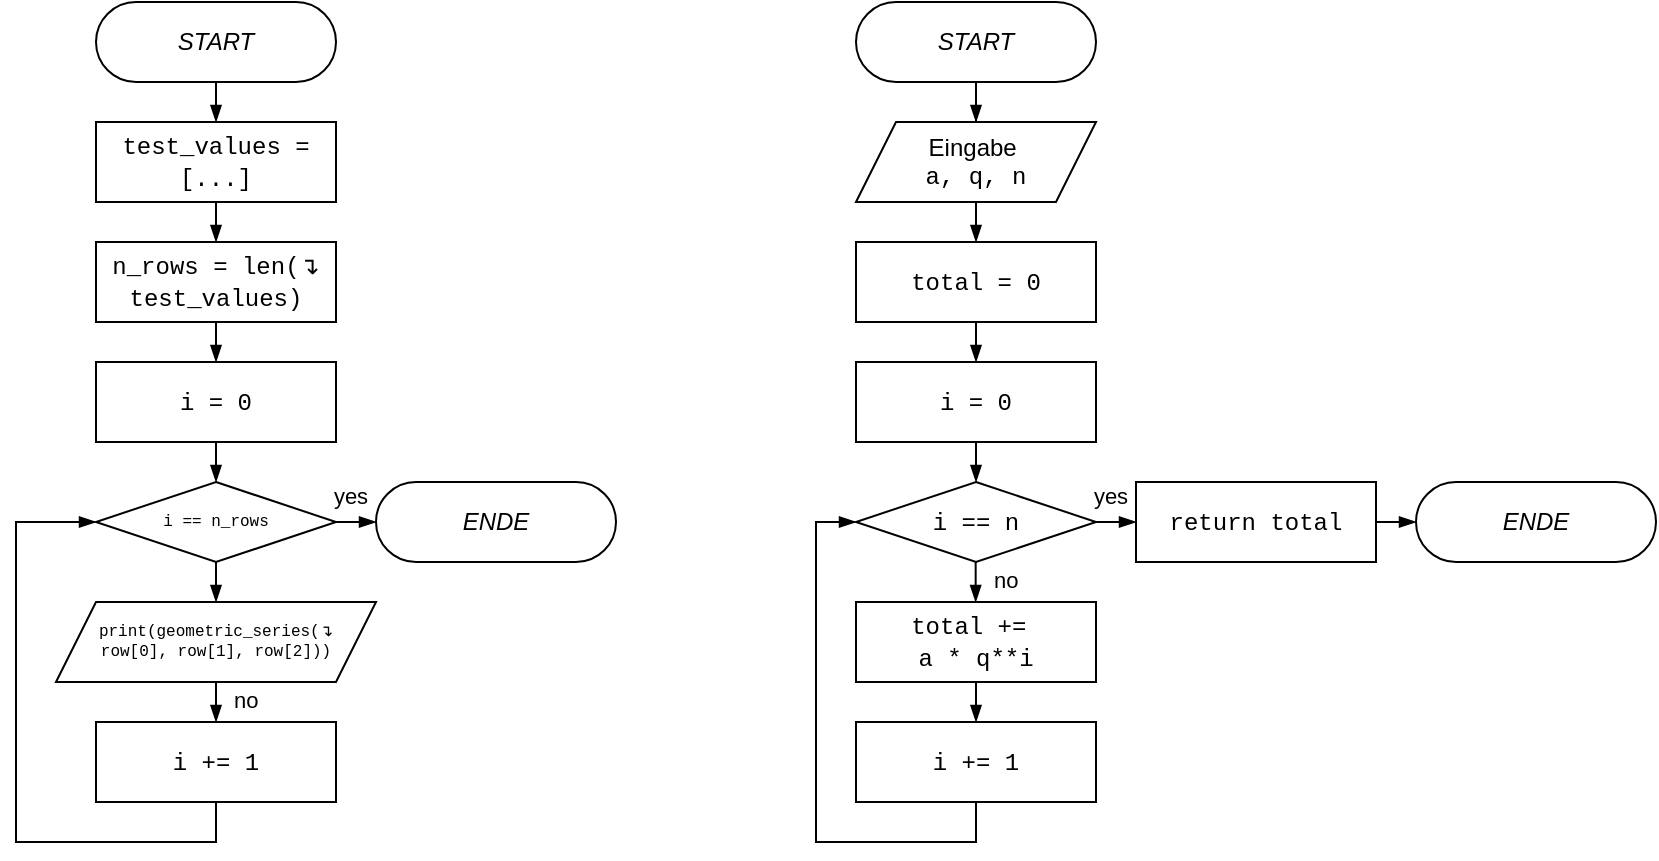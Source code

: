 <mxfile version="24.4.6" type="device">
  <diagram name="Seite-1" id="_pv8gXifvYbtwFkZ5C1S">
    <mxGraphModel dx="2074" dy="1214" grid="1" gridSize="10" guides="1" tooltips="1" connect="1" arrows="1" fold="1" page="1" pageScale="1" pageWidth="1169" pageHeight="827" math="0" shadow="0">
      <root>
        <mxCell id="0" />
        <mxCell id="1" parent="0" />
        <mxCell id="8gblhZluyc96o_WqbcMh-3" style="edgeStyle=orthogonalEdgeStyle;rounded=0;orthogonalLoop=1;jettySize=auto;html=1;exitX=0.5;exitY=1;exitDx=0;exitDy=0;entryX=0.5;entryY=0;entryDx=0;entryDy=0;endArrow=blockThin;endFill=1;" parent="1" source="8gblhZluyc96o_WqbcMh-1" target="8gblhZluyc96o_WqbcMh-2" edge="1">
          <mxGeometry relative="1" as="geometry" />
        </mxCell>
        <mxCell id="8gblhZluyc96o_WqbcMh-1" value="&lt;i&gt;START&lt;/i&gt;" style="rounded=1;whiteSpace=wrap;html=1;arcSize=50;fillColor=none;" parent="1" vertex="1">
          <mxGeometry x="60" y="40" width="120" height="40" as="geometry" />
        </mxCell>
        <mxCell id="8gblhZluyc96o_WqbcMh-6" style="edgeStyle=orthogonalEdgeStyle;rounded=0;orthogonalLoop=1;jettySize=auto;html=1;exitX=0.5;exitY=1;exitDx=0;exitDy=0;entryX=0.5;entryY=0;entryDx=0;entryDy=0;endArrow=blockThin;endFill=1;" parent="1" source="8gblhZluyc96o_WqbcMh-2" target="8gblhZluyc96o_WqbcMh-4" edge="1">
          <mxGeometry relative="1" as="geometry" />
        </mxCell>
        <mxCell id="8gblhZluyc96o_WqbcMh-2" value="&lt;font style=&quot;font-size: 12px;&quot; face=&quot;Courier New&quot;&gt;test_values&amp;nbsp;&lt;/font&gt;&lt;span style=&quot;font-family: &amp;quot;Courier New&amp;quot;; background-color: initial; font-size: 12px;&quot;&gt;= [...]&lt;/span&gt;" style="rounded=0;whiteSpace=wrap;html=1;fontSize=12;fillColor=none;" parent="1" vertex="1">
          <mxGeometry x="60" y="100" width="120" height="40" as="geometry" />
        </mxCell>
        <mxCell id="8gblhZluyc96o_WqbcMh-10" style="edgeStyle=orthogonalEdgeStyle;rounded=0;orthogonalLoop=1;jettySize=auto;html=1;exitX=0.5;exitY=1;exitDx=0;exitDy=0;entryX=0.5;entryY=0;entryDx=0;entryDy=0;endArrow=blockThin;endFill=1;" parent="1" source="8gblhZluyc96o_WqbcMh-4" target="8gblhZluyc96o_WqbcMh-9" edge="1">
          <mxGeometry relative="1" as="geometry" />
        </mxCell>
        <mxCell id="8gblhZluyc96o_WqbcMh-4" value="&lt;font style=&quot;font-size: 12px;&quot; face=&quot;Courier New&quot;&gt;n_rows =&amp;nbsp;&lt;/font&gt;&lt;span style=&quot;font-family: &amp;quot;Courier New&amp;quot;; background-color: initial; font-size: 12px;&quot;&gt;len(&lt;/span&gt;&lt;span style=&quot;font-family: &amp;quot;Courier New&amp;quot;; font-size: 12px;&quot;&gt;↴&lt;/span&gt;&lt;div style=&quot;font-size: 12px;&quot;&gt;&lt;span style=&quot;font-family: &amp;quot;Courier New&amp;quot;; background-color: initial; font-size: 12px;&quot;&gt;test_values)&lt;/span&gt;&lt;/div&gt;" style="rounded=0;whiteSpace=wrap;html=1;fontSize=12;fillColor=none;" parent="1" vertex="1">
          <mxGeometry x="60" y="160" width="120" height="40" as="geometry" />
        </mxCell>
        <mxCell id="8gblhZluyc96o_WqbcMh-13" style="edgeStyle=orthogonalEdgeStyle;rounded=0;orthogonalLoop=1;jettySize=auto;html=1;exitX=0.5;exitY=1;exitDx=0;exitDy=0;entryX=0.5;entryY=0;entryDx=0;entryDy=0;endArrow=blockThin;endFill=1;" parent="1" source="8gblhZluyc96o_WqbcMh-7" edge="1">
          <mxGeometry relative="1" as="geometry">
            <mxPoint x="120" y="340" as="targetPoint" />
          </mxGeometry>
        </mxCell>
        <mxCell id="8gblhZluyc96o_WqbcMh-18" style="edgeStyle=orthogonalEdgeStyle;rounded=0;orthogonalLoop=1;jettySize=auto;html=1;exitX=1;exitY=0.5;exitDx=0;exitDy=0;entryX=0;entryY=0.5;entryDx=0;entryDy=0;endArrow=blockThin;endFill=1;" parent="1" source="8gblhZluyc96o_WqbcMh-7" target="8gblhZluyc96o_WqbcMh-17" edge="1">
          <mxGeometry relative="1" as="geometry" />
        </mxCell>
        <mxCell id="8gblhZluyc96o_WqbcMh-27" value="yes" style="edgeLabel;html=1;align=center;verticalAlign=middle;resizable=0;points=[];spacingBottom=30;labelBackgroundColor=none;" parent="8gblhZluyc96o_WqbcMh-18" vertex="1" connectable="0">
          <mxGeometry x="-0.32" y="-2" relative="1" as="geometry">
            <mxPoint as="offset" />
          </mxGeometry>
        </mxCell>
        <mxCell id="8gblhZluyc96o_WqbcMh-7" value="&lt;p style=&quot;line-height: 100%;&quot;&gt;&lt;font size=&quot;1&quot; style=&quot;&quot; face=&quot;Courier New&quot;&gt;&lt;span style=&quot;font-size: 8px;&quot;&gt;i == n_rows&lt;/span&gt;&lt;/font&gt;&lt;/p&gt;" style="rhombus;whiteSpace=wrap;html=1;spacingBottom=5;fillColor=none;" parent="1" vertex="1">
          <mxGeometry x="60" y="280" width="120" height="40" as="geometry" />
        </mxCell>
        <mxCell id="8gblhZluyc96o_WqbcMh-11" style="edgeStyle=orthogonalEdgeStyle;rounded=0;orthogonalLoop=1;jettySize=auto;html=1;exitX=0.5;exitY=1;exitDx=0;exitDy=0;entryX=0.5;entryY=0;entryDx=0;entryDy=0;endArrow=blockThin;endFill=1;" parent="1" source="8gblhZluyc96o_WqbcMh-9" target="8gblhZluyc96o_WqbcMh-7" edge="1">
          <mxGeometry relative="1" as="geometry" />
        </mxCell>
        <mxCell id="8gblhZluyc96o_WqbcMh-9" value="&lt;font face=&quot;Courier New&quot;&gt;i = 0&lt;/font&gt;" style="rounded=0;whiteSpace=wrap;html=1;fontSize=12;fillColor=none;" parent="1" vertex="1">
          <mxGeometry x="60" y="220" width="120" height="40" as="geometry" />
        </mxCell>
        <mxCell id="8gblhZluyc96o_WqbcMh-15" style="edgeStyle=orthogonalEdgeStyle;rounded=0;orthogonalLoop=1;jettySize=auto;html=1;exitX=0.5;exitY=1;exitDx=0;exitDy=0;entryX=0.5;entryY=0;entryDx=0;entryDy=0;endArrow=blockThin;endFill=1;" parent="1" target="8gblhZluyc96o_WqbcMh-14" edge="1">
          <mxGeometry relative="1" as="geometry">
            <mxPoint x="120" y="380" as="sourcePoint" />
          </mxGeometry>
        </mxCell>
        <mxCell id="8gblhZluyc96o_WqbcMh-26" value="no" style="edgeLabel;html=1;align=left;verticalAlign=middle;resizable=0;points=[];spacingLeft=8;spacingBottom=7;labelBackgroundColor=none;" parent="8gblhZluyc96o_WqbcMh-15" vertex="1" connectable="0">
          <mxGeometry x="0.24" y="-1" relative="1" as="geometry">
            <mxPoint as="offset" />
          </mxGeometry>
        </mxCell>
        <mxCell id="8gblhZluyc96o_WqbcMh-16" style="edgeStyle=orthogonalEdgeStyle;rounded=0;orthogonalLoop=1;jettySize=auto;html=1;exitX=0.5;exitY=1;exitDx=0;exitDy=0;entryX=0;entryY=0.5;entryDx=0;entryDy=0;endArrow=blockThin;endFill=1;" parent="1" source="8gblhZluyc96o_WqbcMh-14" target="8gblhZluyc96o_WqbcMh-7" edge="1">
          <mxGeometry relative="1" as="geometry">
            <Array as="points">
              <mxPoint x="120" y="460" />
              <mxPoint x="20" y="460" />
              <mxPoint x="20" y="300" />
            </Array>
          </mxGeometry>
        </mxCell>
        <mxCell id="8gblhZluyc96o_WqbcMh-14" value="&lt;font face=&quot;Courier New&quot;&gt;i += 1&lt;/font&gt;" style="rounded=0;whiteSpace=wrap;html=1;fontSize=12;fillColor=none;" parent="1" vertex="1">
          <mxGeometry x="60" y="400" width="120" height="40" as="geometry" />
        </mxCell>
        <mxCell id="8gblhZluyc96o_WqbcMh-17" value="&lt;i&gt;ENDE&lt;/i&gt;" style="rounded=1;whiteSpace=wrap;html=1;arcSize=50;fillColor=none;" parent="1" vertex="1">
          <mxGeometry x="200" y="280" width="120" height="40" as="geometry" />
        </mxCell>
        <mxCell id="8gblhZluyc96o_WqbcMh-22" style="edgeStyle=orthogonalEdgeStyle;rounded=0;orthogonalLoop=1;jettySize=auto;html=1;exitX=0.5;exitY=1;exitDx=0;exitDy=0;endArrow=blockThin;endFill=1;" parent="1" source="8gblhZluyc96o_WqbcMh-19" target="8gblhZluyc96o_WqbcMh-20" edge="1">
          <mxGeometry relative="1" as="geometry" />
        </mxCell>
        <mxCell id="8gblhZluyc96o_WqbcMh-19" value="&lt;i&gt;START&lt;/i&gt;" style="rounded=1;whiteSpace=wrap;html=1;arcSize=50;fillColor=none;" parent="1" vertex="1">
          <mxGeometry x="440" y="40" width="120" height="40" as="geometry" />
        </mxCell>
        <mxCell id="8gblhZluyc96o_WqbcMh-30" style="edgeStyle=orthogonalEdgeStyle;rounded=0;orthogonalLoop=1;jettySize=auto;html=1;exitX=0.5;exitY=1;exitDx=0;exitDy=0;entryX=0.5;entryY=0;entryDx=0;entryDy=0;endArrow=blockThin;endFill=1;" parent="1" source="8gblhZluyc96o_WqbcMh-20" target="8gblhZluyc96o_WqbcMh-23" edge="1">
          <mxGeometry relative="1" as="geometry" />
        </mxCell>
        <mxCell id="8gblhZluyc96o_WqbcMh-20" value="Eingabe&amp;nbsp;&lt;div&gt;&lt;font face=&quot;Courier New&quot;&gt;a, q, n&lt;/font&gt;&lt;/div&gt;" style="shape=parallelogram;perimeter=parallelogramPerimeter;whiteSpace=wrap;html=1;fixedSize=1;fillColor=none;" parent="1" vertex="1">
          <mxGeometry x="440" y="100" width="120" height="40" as="geometry" />
        </mxCell>
        <mxCell id="8gblhZluyc96o_WqbcMh-21" value="&lt;font style=&quot;font-size: 8px;&quot;&gt;&lt;font face=&quot;Courier New&quot;&gt;print(geometric_series(&lt;/font&gt;&lt;span style=&quot;font-family: &amp;quot;Courier New&amp;quot;;&quot;&gt;↴&lt;/span&gt;&lt;/font&gt;&lt;div style=&quot;font-size: 8px;&quot;&gt;&lt;font face=&quot;Courier New&quot;&gt;row[0], row[1], row[2]))&lt;/font&gt;&lt;/div&gt;" style="shape=parallelogram;perimeter=parallelogramPerimeter;whiteSpace=wrap;html=1;fixedSize=1;spacingBottom=6;fillColor=none;" parent="1" vertex="1">
          <mxGeometry x="40" y="340" width="160" height="40" as="geometry" />
        </mxCell>
        <mxCell id="8gblhZluyc96o_WqbcMh-31" style="edgeStyle=orthogonalEdgeStyle;rounded=0;orthogonalLoop=1;jettySize=auto;html=1;exitX=0.5;exitY=1;exitDx=0;exitDy=0;entryX=0.5;entryY=0;entryDx=0;entryDy=0;endArrow=blockThin;endFill=1;" parent="1" source="8gblhZluyc96o_WqbcMh-23" target="8gblhZluyc96o_WqbcMh-24" edge="1">
          <mxGeometry relative="1" as="geometry" />
        </mxCell>
        <mxCell id="8gblhZluyc96o_WqbcMh-23" value="&lt;font face=&quot;Courier New&quot;&gt;total = 0&lt;/font&gt;" style="rounded=0;whiteSpace=wrap;html=1;fontSize=12;fillColor=none;" parent="1" vertex="1">
          <mxGeometry x="440" y="160" width="120" height="40" as="geometry" />
        </mxCell>
        <mxCell id="8gblhZluyc96o_WqbcMh-32" style="edgeStyle=orthogonalEdgeStyle;rounded=0;orthogonalLoop=1;jettySize=auto;html=1;exitX=0.5;exitY=1;exitDx=0;exitDy=0;entryX=0.5;entryY=0;entryDx=0;entryDy=0;endArrow=blockThin;endFill=1;" parent="1" source="8gblhZluyc96o_WqbcMh-24" edge="1">
          <mxGeometry relative="1" as="geometry">
            <mxPoint x="500" y="280" as="targetPoint" />
          </mxGeometry>
        </mxCell>
        <mxCell id="8gblhZluyc96o_WqbcMh-24" value="&lt;font face=&quot;Courier New&quot;&gt;i = 0&lt;/font&gt;" style="rounded=0;whiteSpace=wrap;html=1;fontSize=12;fillColor=none;" parent="1" vertex="1">
          <mxGeometry x="440" y="220" width="120" height="40" as="geometry" />
        </mxCell>
        <mxCell id="8gblhZluyc96o_WqbcMh-37" style="edgeStyle=orthogonalEdgeStyle;rounded=0;orthogonalLoop=1;jettySize=auto;html=1;exitX=0.5;exitY=1;exitDx=0;exitDy=0;entryX=0.5;entryY=0;entryDx=0;entryDy=0;endArrow=blockThin;endFill=1;" parent="1" source="8gblhZluyc96o_WqbcMh-33" target="8gblhZluyc96o_WqbcMh-36" edge="1">
          <mxGeometry relative="1" as="geometry" />
        </mxCell>
        <mxCell id="8gblhZluyc96o_WqbcMh-33" value="&lt;font face=&quot;Courier New&quot;&gt;total +=&amp;nbsp;&lt;/font&gt;&lt;div&gt;&lt;font face=&quot;Courier New&quot;&gt;a * q**i&lt;/font&gt;&lt;/div&gt;" style="rounded=0;whiteSpace=wrap;html=1;fontSize=12;fillColor=none;" parent="1" vertex="1">
          <mxGeometry x="440" y="340" width="120" height="40" as="geometry" />
        </mxCell>
        <mxCell id="8gblhZluyc96o_WqbcMh-34" value="&lt;font face=&quot;Courier New&quot;&gt;i == n&lt;/font&gt;" style="rhombus;whiteSpace=wrap;html=1;fillColor=none;" parent="1" vertex="1">
          <mxGeometry x="440" y="280" width="120" height="40" as="geometry" />
        </mxCell>
        <mxCell id="8gblhZluyc96o_WqbcMh-38" style="edgeStyle=orthogonalEdgeStyle;rounded=0;orthogonalLoop=1;jettySize=auto;html=1;exitX=0.5;exitY=1;exitDx=0;exitDy=0;entryX=0;entryY=0.5;entryDx=0;entryDy=0;endArrow=blockThin;endFill=1;" parent="1" source="8gblhZluyc96o_WqbcMh-36" target="8gblhZluyc96o_WqbcMh-34" edge="1">
          <mxGeometry relative="1" as="geometry" />
        </mxCell>
        <mxCell id="8gblhZluyc96o_WqbcMh-36" value="&lt;font face=&quot;Courier New&quot;&gt;i += 1&lt;/font&gt;" style="rounded=0;whiteSpace=wrap;html=1;fontSize=12;fillColor=none;" parent="1" vertex="1">
          <mxGeometry x="440" y="400" width="120" height="40" as="geometry" />
        </mxCell>
        <mxCell id="8gblhZluyc96o_WqbcMh-39" style="edgeStyle=orthogonalEdgeStyle;rounded=0;orthogonalLoop=1;jettySize=auto;html=1;exitX=0.5;exitY=1;exitDx=0;exitDy=0;entryX=0.5;entryY=0;entryDx=0;entryDy=0;endArrow=blockThin;endFill=1;" parent="1" edge="1">
          <mxGeometry relative="1" as="geometry">
            <mxPoint x="499.83" y="320" as="sourcePoint" />
            <mxPoint x="499.83" y="340" as="targetPoint" />
          </mxGeometry>
        </mxCell>
        <mxCell id="8gblhZluyc96o_WqbcMh-40" value="no" style="edgeLabel;html=1;align=left;verticalAlign=middle;resizable=0;points=[];spacingLeft=8;spacingBottom=7;labelBackgroundColor=none;" parent="8gblhZluyc96o_WqbcMh-39" vertex="1" connectable="0">
          <mxGeometry x="0.24" y="-1" relative="1" as="geometry">
            <mxPoint as="offset" />
          </mxGeometry>
        </mxCell>
        <mxCell id="8gblhZluyc96o_WqbcMh-41" style="edgeStyle=orthogonalEdgeStyle;rounded=0;orthogonalLoop=1;jettySize=auto;html=1;exitX=1;exitY=0.5;exitDx=0;exitDy=0;entryX=0;entryY=0.5;entryDx=0;entryDy=0;endArrow=blockThin;endFill=1;" parent="1" edge="1">
          <mxGeometry relative="1" as="geometry">
            <mxPoint x="560" y="300" as="sourcePoint" />
            <mxPoint x="580" y="300" as="targetPoint" />
          </mxGeometry>
        </mxCell>
        <mxCell id="8gblhZluyc96o_WqbcMh-42" value="yes" style="edgeLabel;html=1;align=center;verticalAlign=middle;resizable=0;points=[];spacingBottom=30;labelBackgroundColor=none;" parent="8gblhZluyc96o_WqbcMh-41" vertex="1" connectable="0">
          <mxGeometry x="-0.32" y="-2" relative="1" as="geometry">
            <mxPoint as="offset" />
          </mxGeometry>
        </mxCell>
        <mxCell id="8gblhZluyc96o_WqbcMh-46" style="edgeStyle=orthogonalEdgeStyle;rounded=0;orthogonalLoop=1;jettySize=auto;html=1;exitX=1;exitY=0.5;exitDx=0;exitDy=0;entryX=0;entryY=0.5;entryDx=0;entryDy=0;endArrow=blockThin;endFill=1;" parent="1" source="8gblhZluyc96o_WqbcMh-44" target="8gblhZluyc96o_WqbcMh-45" edge="1">
          <mxGeometry relative="1" as="geometry" />
        </mxCell>
        <mxCell id="8gblhZluyc96o_WqbcMh-44" value="&lt;font face=&quot;Courier New&quot;&gt;return total&lt;/font&gt;" style="rounded=0;whiteSpace=wrap;html=1;fontSize=12;fillColor=none;" parent="1" vertex="1">
          <mxGeometry x="580" y="280" width="120" height="40" as="geometry" />
        </mxCell>
        <mxCell id="8gblhZluyc96o_WqbcMh-45" value="&lt;i&gt;ENDE&lt;/i&gt;" style="rounded=1;whiteSpace=wrap;html=1;arcSize=50;fillColor=none;" parent="1" vertex="1">
          <mxGeometry x="720" y="280" width="120" height="40" as="geometry" />
        </mxCell>
      </root>
    </mxGraphModel>
  </diagram>
</mxfile>
